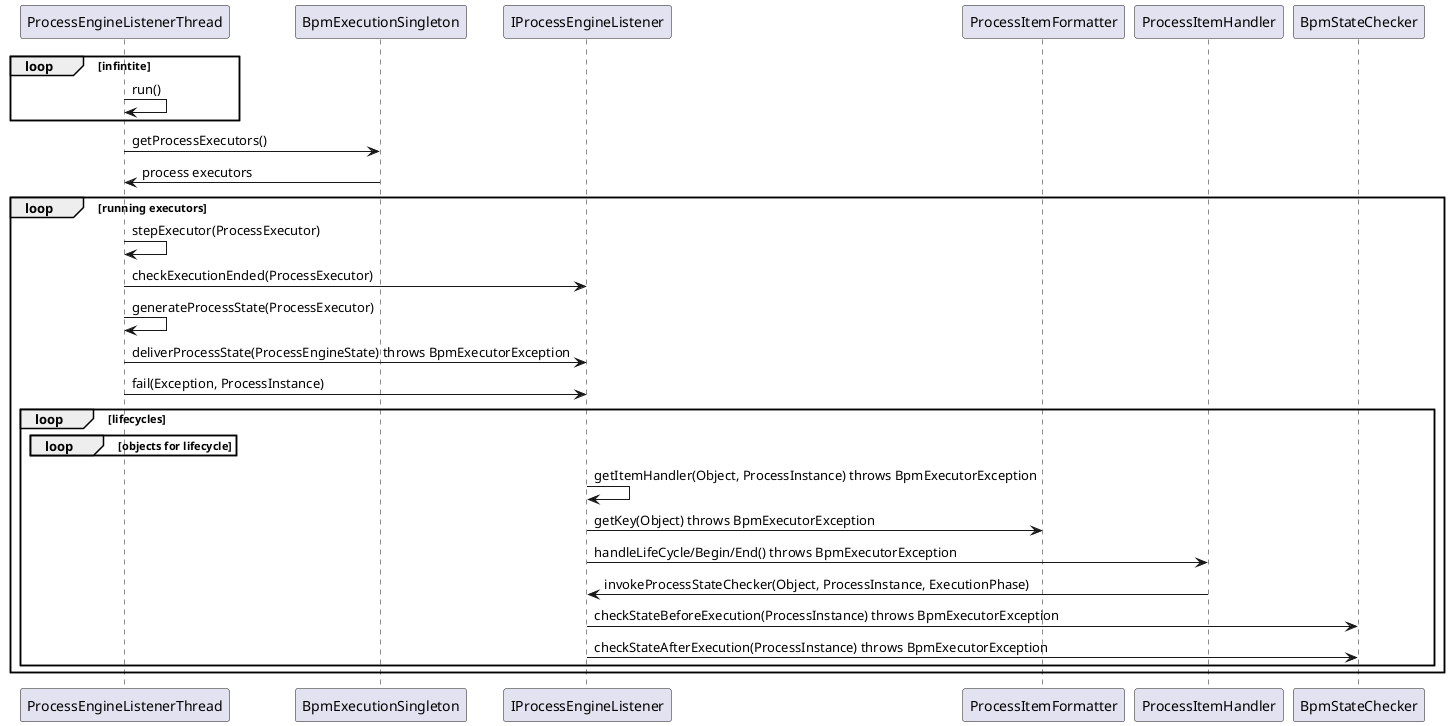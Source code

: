 @startuml
loop infintite
ProcessEngineListenerThread -> ProcessEngineListenerThread: run()
end
ProcessEngineListenerThread -> BpmExecutionSingleton: getProcessExecutors()
BpmExecutionSingleton -> ProcessEngineListenerThread: process executors
loop running executors
ProcessEngineListenerThread -> ProcessEngineListenerThread: stepExecutor(ProcessExecutor)
ProcessEngineListenerThread -> IProcessEngineListener : checkExecutionEnded(ProcessExecutor)
ProcessEngineListenerThread -> ProcessEngineListenerThread: generateProcessState(ProcessExecutor)
ProcessEngineListenerThread -> IProcessEngineListener : deliverProcessState(ProcessEngineState) throws BpmExecutorException

ProcessEngineListenerThread -> IProcessEngineListener : fail(Exception, ProcessInstance)

loop lifecycles
loop objects for lifecycle
end
IProcessEngineListener -> IProcessEngineListener : getItemHandler(Object, ProcessInstance) throws BpmExecutorException
IProcessEngineListener -> ProcessItemFormatter : getKey(Object) throws BpmExecutorException

IProcessEngineListener -> ProcessItemHandler : handleLifeCycle/Begin/End() throws BpmExecutorException
ProcessItemHandler -> IProcessEngineListener : invokeProcessStateChecker(Object, ProcessInstance, ExecutionPhase)
IProcessEngineListener -> BpmStateChecker : checkStateBeforeExecution(ProcessInstance) throws BpmExecutorException
IProcessEngineListener -> BpmStateChecker : checkStateAfterExecution(ProcessInstance) throws BpmExecutorException

end
end
@enduml